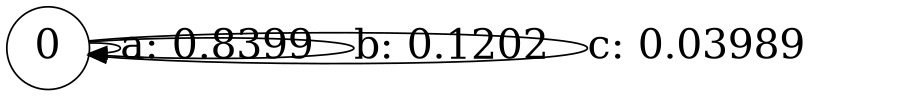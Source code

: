 digraph "d1-100nw-t0-cen-SML" {
size = "6,8.5";
ratio = "fill";
node [shape = circle];
node [fontsize = 24];
edge [fontsize = 24];
0 -> 0 [label = "a: 0.8399   "];
0 -> 0 [label = "b: 0.1202   "];
0 -> 0 [label = "c: 0.03989  "];
}